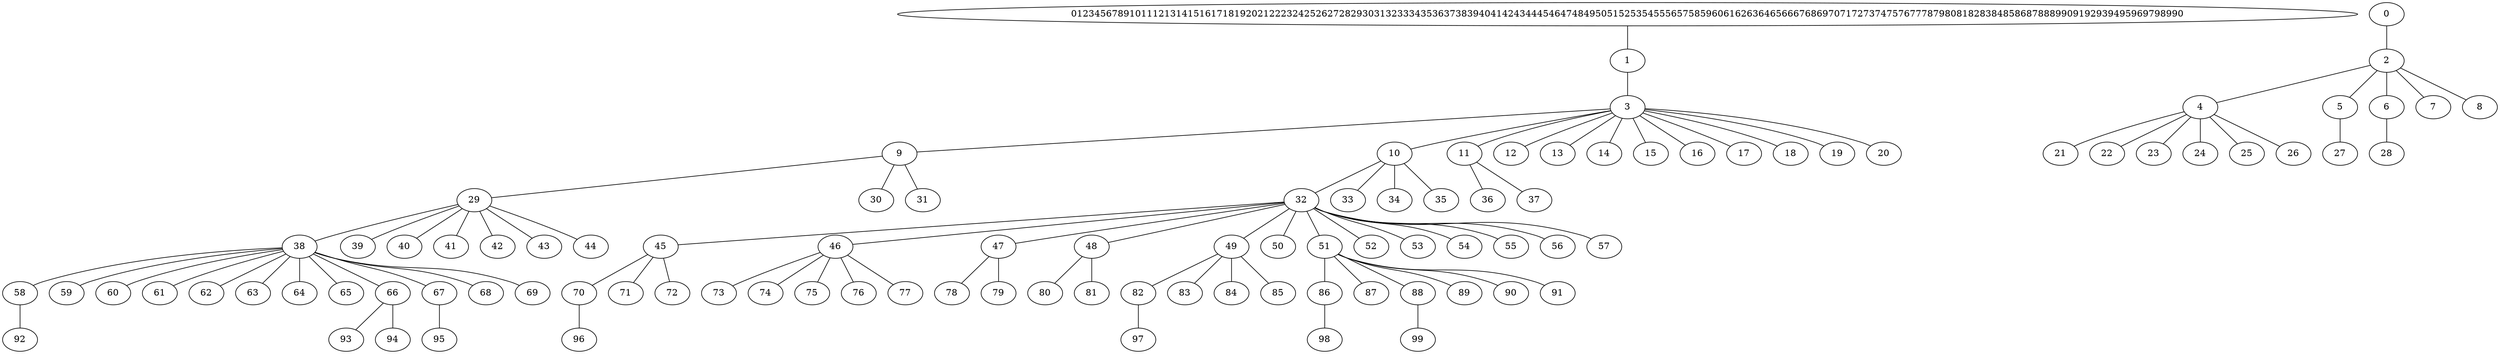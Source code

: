 graph G {
01234567891011121314151617181920212223242526272829303132333435363738394041424344454647484950515253545556575859606162636465666768697071727374757677787980818283848586878889909192939495969798990 -- 1
0 -- 2
1 -- 3
2 -- 4
2 -- 5
2 -- 6
2 -- 7
2 -- 8
3 -- 9
3 -- 10
3 -- 11
3 -- 12
3 -- 13
3 -- 14
3 -- 15
3 -- 16
3 -- 17
3 -- 18
3 -- 19
3 -- 20
4 -- 21
4 -- 22
4 -- 23
4 -- 24
4 -- 25
4 -- 26
5 -- 27
6 -- 28
9 -- 29
9 -- 30
9 -- 31
10 -- 32
10 -- 33
10 -- 34
10 -- 35
11 -- 36
11 -- 37
29 -- 38
29 -- 39
29 -- 40
29 -- 41
29 -- 42
29 -- 43
29 -- 44
32 -- 45
32 -- 46
32 -- 47
32 -- 48
32 -- 49
32 -- 50
32 -- 51
32 -- 52
32 -- 53
32 -- 54
32 -- 55
32 -- 56
32 -- 57
38 -- 58
38 -- 59
38 -- 60
38 -- 61
38 -- 62
38 -- 63
38 -- 64
38 -- 65
38 -- 66
38 -- 67
38 -- 68
38 -- 69
45 -- 70
45 -- 71
45 -- 72
46 -- 73
46 -- 74
46 -- 75
46 -- 76
46 -- 77
47 -- 78
47 -- 79
48 -- 80
48 -- 81
49 -- 82
49 -- 83
49 -- 84
49 -- 85
51 -- 86
51 -- 87
51 -- 88
51 -- 89
51 -- 90
51 -- 91
58 -- 92
66 -- 93
66 -- 94
67 -- 95
70 -- 96
82 -- 97
86 -- 98
88 -- 99
}
